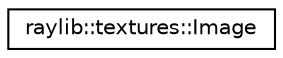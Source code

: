 digraph "Graphical Class Hierarchy"
{
 // LATEX_PDF_SIZE
  edge [fontname="Helvetica",fontsize="10",labelfontname="Helvetica",labelfontsize="10"];
  node [fontname="Helvetica",fontsize="10",shape=record];
  rankdir="LR";
  Node0 [label="raylib::textures::Image",height=0.2,width=0.4,color="black", fillcolor="white", style="filled",URL="$classraylib_1_1textures_1_1_image.html",tooltip="This is the Image class."];
}
